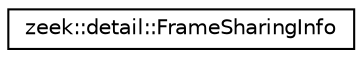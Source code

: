 digraph "Graphical Class Hierarchy"
{
 // LATEX_PDF_SIZE
  edge [fontname="Helvetica",fontsize="10",labelfontname="Helvetica",labelfontsize="10"];
  node [fontname="Helvetica",fontsize="10",shape=record];
  rankdir="LR";
  Node0 [label="zeek::detail::FrameSharingInfo",height=0.2,width=0.4,color="black", fillcolor="white", style="filled",URL="$d2/d12/namespacezeek_1_1detail.html#d2/da4/classzeek_1_1detail_1_1FrameSharingInfo",tooltip=" "];
}
